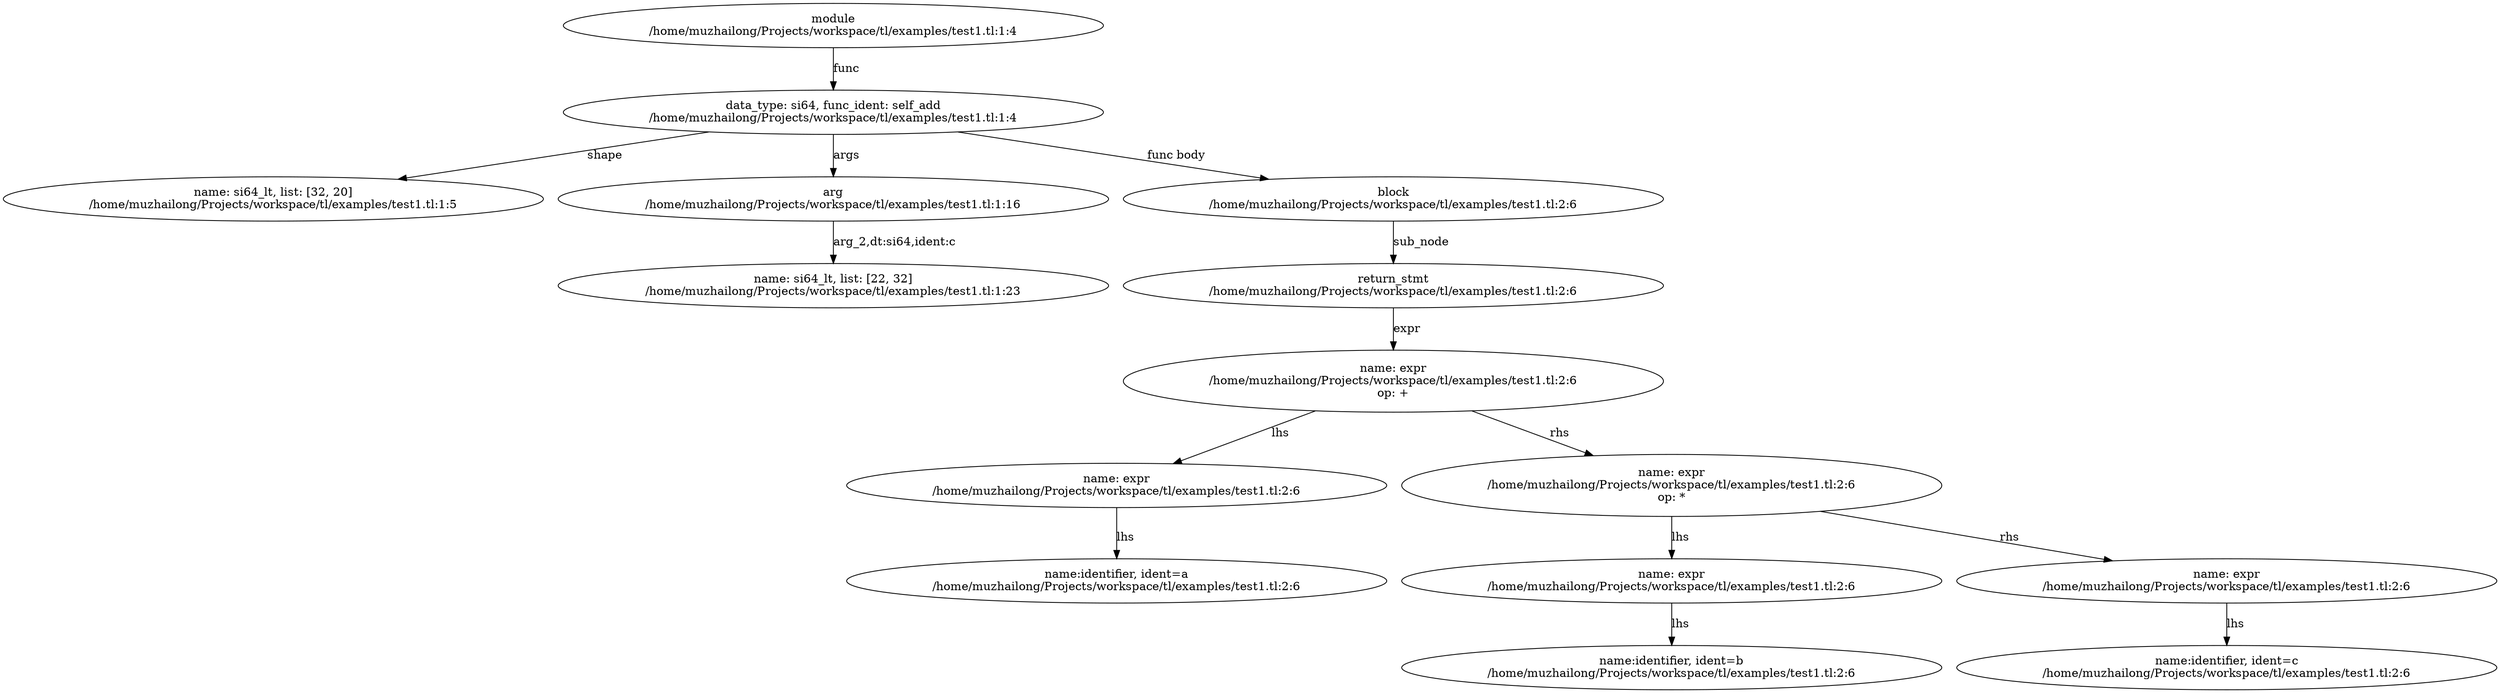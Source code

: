 digraph grammer{
	node_10014[ label="module
/home/muzhailong/Projects/workspace/tl/examples/test1.tl:1:4"]
	node_10013[ label="data_type: si64, func_ident: self_add
/home/muzhailong/Projects/workspace/tl/examples/test1.tl:1:4"]
	node_10000[ label="name: si64_lt, list: [32, 20]
/home/muzhailong/Projects/workspace/tl/examples/test1.tl:1:5"]
	node_10013->node_10000[label="shape"]
	node_10001[ label="arg
/home/muzhailong/Projects/workspace/tl/examples/test1.tl:1:16"]
	node_10002[ label="name: si64_lt, list: [22, 32]
/home/muzhailong/Projects/workspace/tl/examples/test1.tl:1:23"]
	node_10001->node_10002[label="arg_2,dt:si64,ident:c"]
	node_10013->node_10001[label="args"]
	node_10012[ label="block
/home/muzhailong/Projects/workspace/tl/examples/test1.tl:2:6"]
	node_10011[ label="return_stmt
/home/muzhailong/Projects/workspace/tl/examples/test1.tl:2:6"]
	node_10010[ label="name: expr
/home/muzhailong/Projects/workspace/tl/examples/test1.tl:2:6
op: +"]
	node_10004[ label="name: expr
/home/muzhailong/Projects/workspace/tl/examples/test1.tl:2:6"]
	node_10003[ label="name:identifier, ident=a
/home/muzhailong/Projects/workspace/tl/examples/test1.tl:2:6"]
	node_10004->node_10003[label="lhs"]
	node_10010->node_10004[label="lhs"]
	node_10009[ label="name: expr
/home/muzhailong/Projects/workspace/tl/examples/test1.tl:2:6
op: *"]
	node_10006[ label="name: expr
/home/muzhailong/Projects/workspace/tl/examples/test1.tl:2:6"]
	node_10005[ label="name:identifier, ident=b
/home/muzhailong/Projects/workspace/tl/examples/test1.tl:2:6"]
	node_10006->node_10005[label="lhs"]
	node_10009->node_10006[label="lhs"]
	node_10008[ label="name: expr
/home/muzhailong/Projects/workspace/tl/examples/test1.tl:2:6"]
	node_10007[ label="name:identifier, ident=c
/home/muzhailong/Projects/workspace/tl/examples/test1.tl:2:6"]
	node_10008->node_10007[label="lhs"]
	node_10009->node_10008[label="rhs"]
	node_10010->node_10009[label="rhs"]
	node_10011->node_10010[label="expr"]
	node_10012->node_10011[label="sub_node"]
	node_10013->node_10012[label="func body"]
	node_10014->node_10013[label="func"]
}
